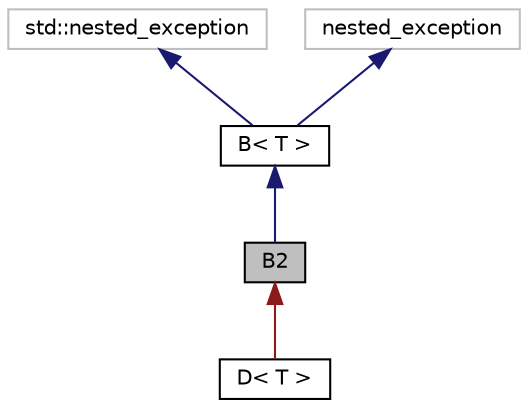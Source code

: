 digraph "B2"
{
  edge [fontname="Helvetica",fontsize="10",labelfontname="Helvetica",labelfontsize="10"];
  node [fontname="Helvetica",fontsize="10",shape=record];
  Node0 [label="B2",height=0.2,width=0.4,color="black", fillcolor="grey75", style="filled", fontcolor="black"];
  Node1 -> Node0 [dir="back",color="midnightblue",fontsize="10",style="solid"];
  Node1 [label="B\< T \>",height=0.2,width=0.4,color="black", fillcolor="white", style="filled",URL="$struct_b.html"];
  Node2 -> Node1 [dir="back",color="midnightblue",fontsize="10",style="solid"];
  Node2 [label="std::nested_exception",height=0.2,width=0.4,color="grey75", fillcolor="white", style="filled"];
  Node3 -> Node1 [dir="back",color="midnightblue",fontsize="10",style="solid"];
  Node3 [label="nested_exception",height=0.2,width=0.4,color="grey75", fillcolor="white", style="filled"];
  Node0 -> Node4 [dir="back",color="firebrick4",fontsize="10",style="solid"];
  Node4 [label="D\< T \>",height=0.2,width=0.4,color="black", fillcolor="white", style="filled",URL="$struct_d.html"];
}
